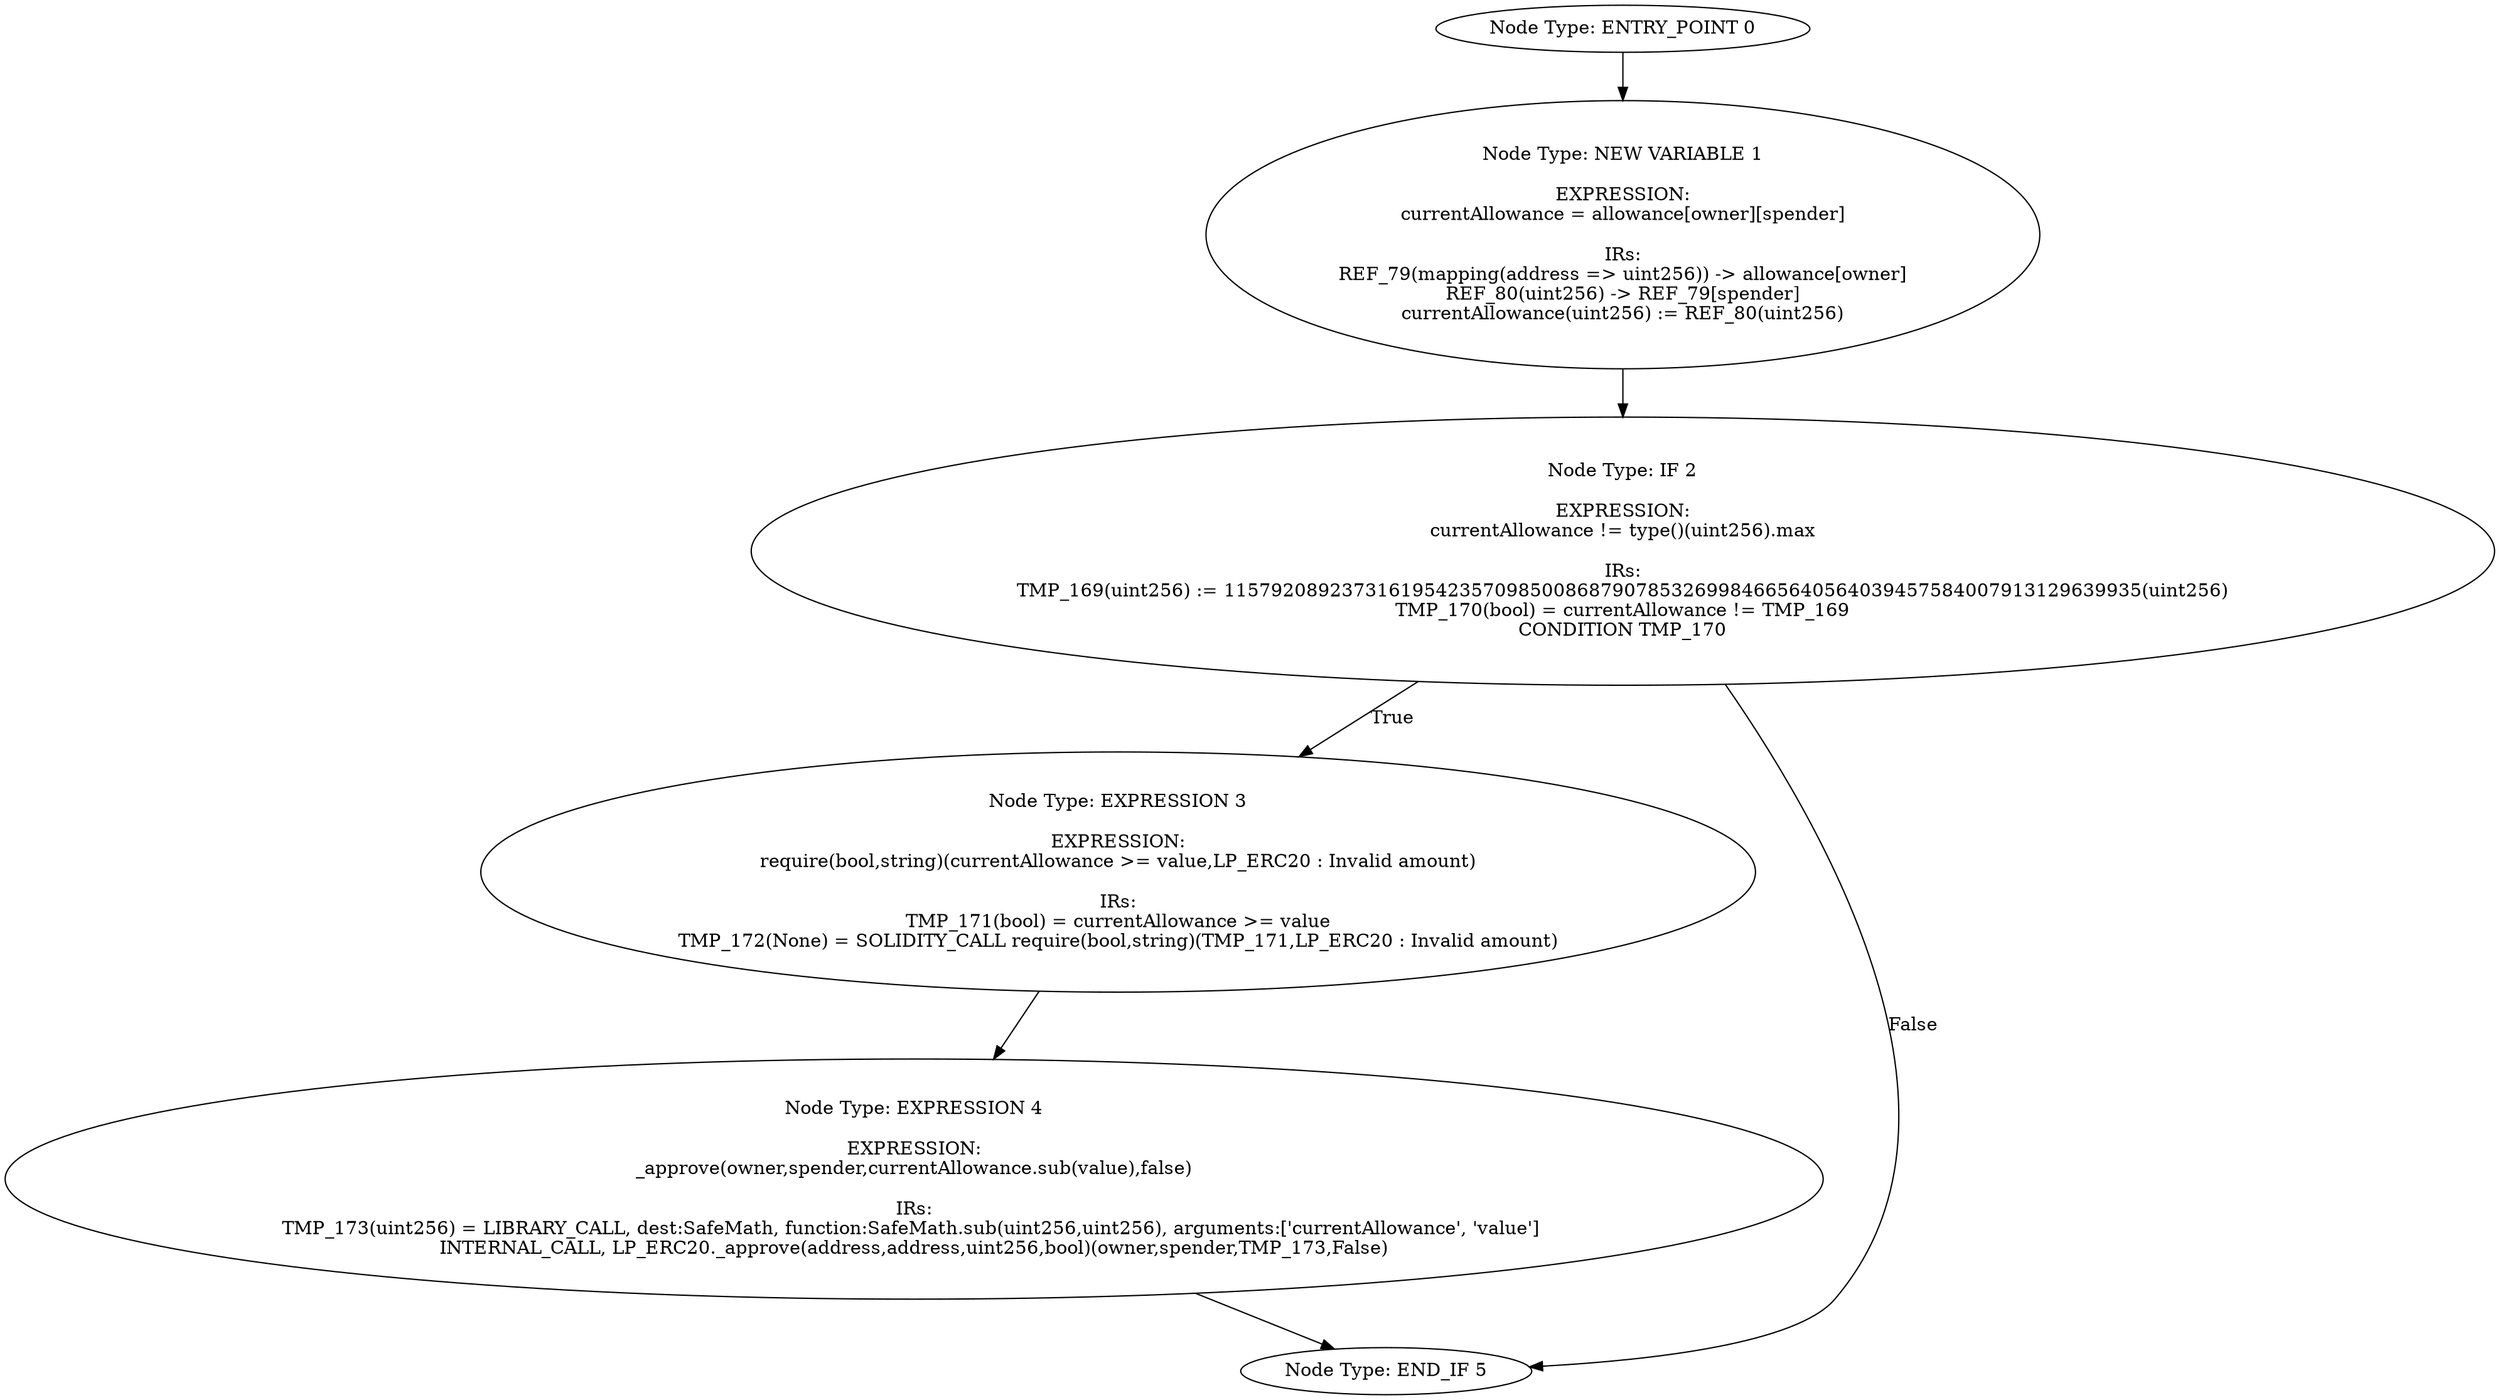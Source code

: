 digraph{
0[label="Node Type: ENTRY_POINT 0
"];
0->1;
1[label="Node Type: NEW VARIABLE 1

EXPRESSION:
currentAllowance = allowance[owner][spender]

IRs:
REF_79(mapping(address => uint256)) -> allowance[owner]
REF_80(uint256) -> REF_79[spender]
currentAllowance(uint256) := REF_80(uint256)"];
1->2;
2[label="Node Type: IF 2

EXPRESSION:
currentAllowance != type()(uint256).max

IRs:
TMP_169(uint256) := 115792089237316195423570985008687907853269984665640564039457584007913129639935(uint256)
TMP_170(bool) = currentAllowance != TMP_169
CONDITION TMP_170"];
2->3[label="True"];
2->5[label="False"];
3[label="Node Type: EXPRESSION 3

EXPRESSION:
require(bool,string)(currentAllowance >= value,LP_ERC20 : Invalid amount)

IRs:
TMP_171(bool) = currentAllowance >= value
TMP_172(None) = SOLIDITY_CALL require(bool,string)(TMP_171,LP_ERC20 : Invalid amount)"];
3->4;
4[label="Node Type: EXPRESSION 4

EXPRESSION:
_approve(owner,spender,currentAllowance.sub(value),false)

IRs:
TMP_173(uint256) = LIBRARY_CALL, dest:SafeMath, function:SafeMath.sub(uint256,uint256), arguments:['currentAllowance', 'value'] 
INTERNAL_CALL, LP_ERC20._approve(address,address,uint256,bool)(owner,spender,TMP_173,False)"];
4->5;
5[label="Node Type: END_IF 5
"];
}
